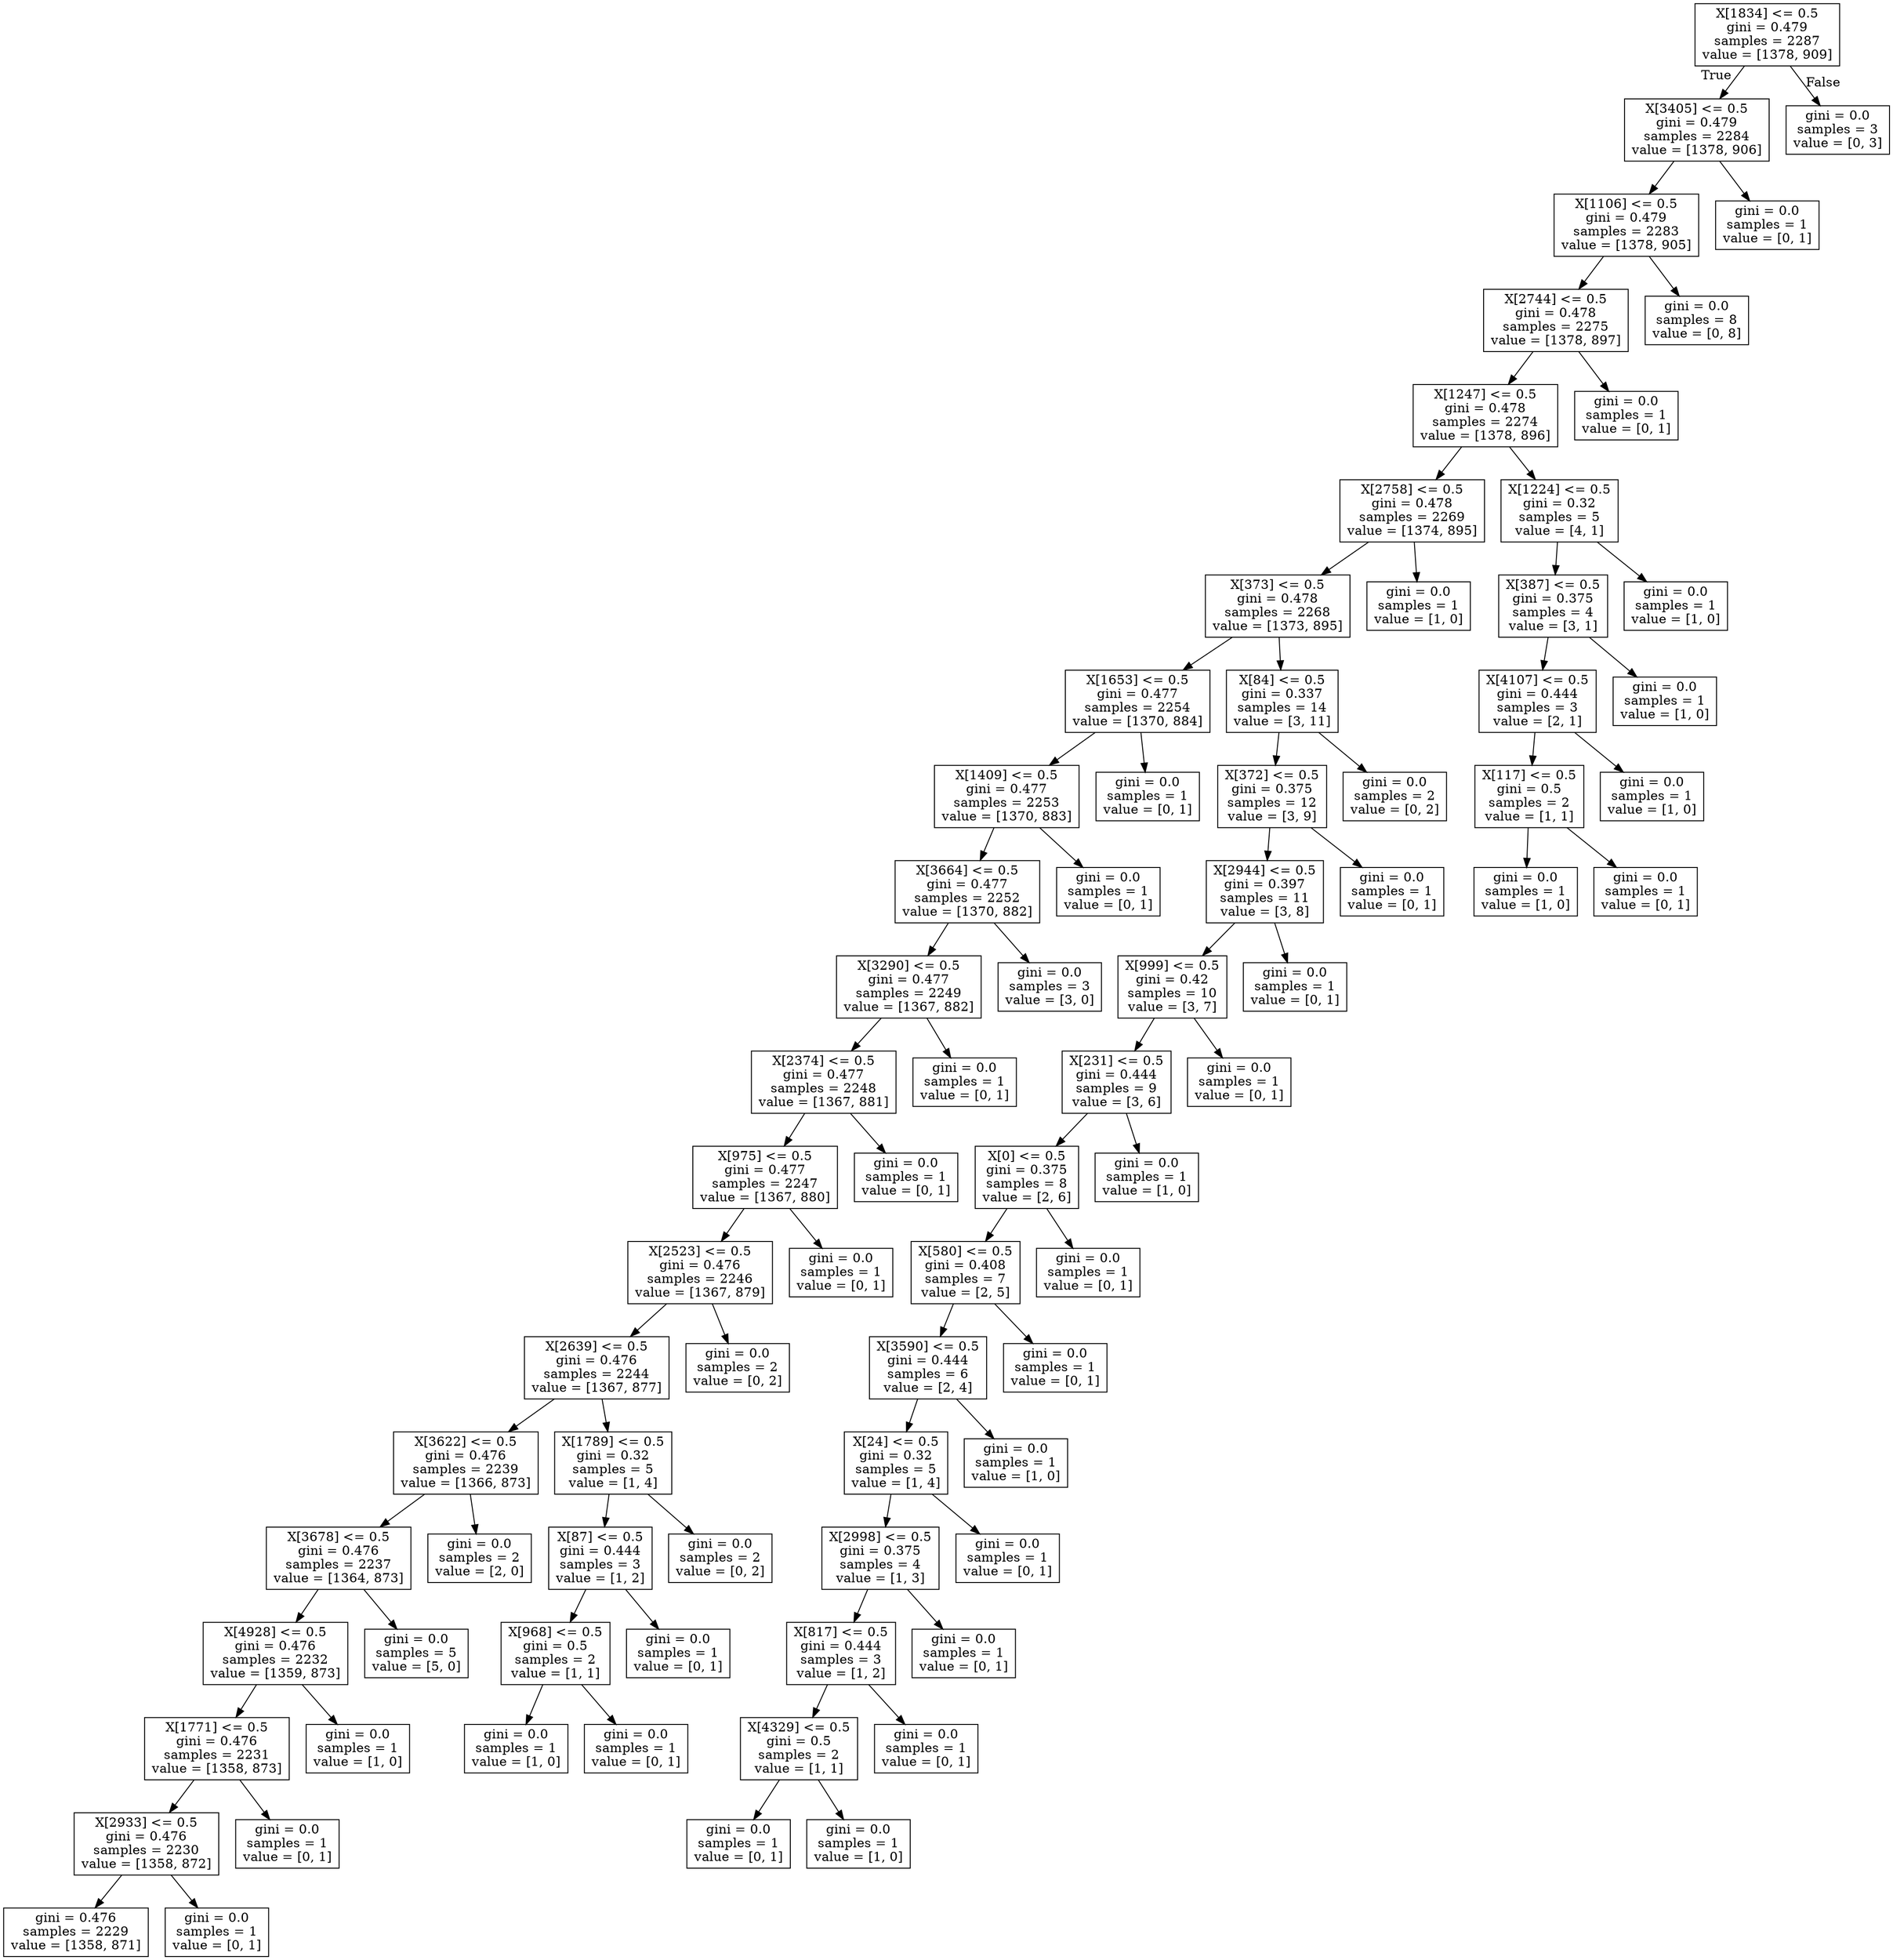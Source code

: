 digraph Tree {
node [shape=box] ;
0 [label="X[1834] <= 0.5\ngini = 0.479\nsamples = 2287\nvalue = [1378, 909]"] ;
1 [label="X[3405] <= 0.5\ngini = 0.479\nsamples = 2284\nvalue = [1378, 906]"] ;
0 -> 1 [labeldistance=2.5, labelangle=45, headlabel="True"] ;
2 [label="X[1106] <= 0.5\ngini = 0.479\nsamples = 2283\nvalue = [1378, 905]"] ;
1 -> 2 ;
3 [label="X[2744] <= 0.5\ngini = 0.478\nsamples = 2275\nvalue = [1378, 897]"] ;
2 -> 3 ;
4 [label="X[1247] <= 0.5\ngini = 0.478\nsamples = 2274\nvalue = [1378, 896]"] ;
3 -> 4 ;
5 [label="X[2758] <= 0.5\ngini = 0.478\nsamples = 2269\nvalue = [1374, 895]"] ;
4 -> 5 ;
6 [label="X[373] <= 0.5\ngini = 0.478\nsamples = 2268\nvalue = [1373, 895]"] ;
5 -> 6 ;
7 [label="X[1653] <= 0.5\ngini = 0.477\nsamples = 2254\nvalue = [1370, 884]"] ;
6 -> 7 ;
8 [label="X[1409] <= 0.5\ngini = 0.477\nsamples = 2253\nvalue = [1370, 883]"] ;
7 -> 8 ;
9 [label="X[3664] <= 0.5\ngini = 0.477\nsamples = 2252\nvalue = [1370, 882]"] ;
8 -> 9 ;
10 [label="X[3290] <= 0.5\ngini = 0.477\nsamples = 2249\nvalue = [1367, 882]"] ;
9 -> 10 ;
11 [label="X[2374] <= 0.5\ngini = 0.477\nsamples = 2248\nvalue = [1367, 881]"] ;
10 -> 11 ;
12 [label="X[975] <= 0.5\ngini = 0.477\nsamples = 2247\nvalue = [1367, 880]"] ;
11 -> 12 ;
13 [label="X[2523] <= 0.5\ngini = 0.476\nsamples = 2246\nvalue = [1367, 879]"] ;
12 -> 13 ;
14 [label="X[2639] <= 0.5\ngini = 0.476\nsamples = 2244\nvalue = [1367, 877]"] ;
13 -> 14 ;
15 [label="X[3622] <= 0.5\ngini = 0.476\nsamples = 2239\nvalue = [1366, 873]"] ;
14 -> 15 ;
16 [label="X[3678] <= 0.5\ngini = 0.476\nsamples = 2237\nvalue = [1364, 873]"] ;
15 -> 16 ;
17 [label="X[4928] <= 0.5\ngini = 0.476\nsamples = 2232\nvalue = [1359, 873]"] ;
16 -> 17 ;
18 [label="X[1771] <= 0.5\ngini = 0.476\nsamples = 2231\nvalue = [1358, 873]"] ;
17 -> 18 ;
19 [label="X[2933] <= 0.5\ngini = 0.476\nsamples = 2230\nvalue = [1358, 872]"] ;
18 -> 19 ;
20 [label="gini = 0.476\nsamples = 2229\nvalue = [1358, 871]"] ;
19 -> 20 ;
21 [label="gini = 0.0\nsamples = 1\nvalue = [0, 1]"] ;
19 -> 21 ;
22 [label="gini = 0.0\nsamples = 1\nvalue = [0, 1]"] ;
18 -> 22 ;
23 [label="gini = 0.0\nsamples = 1\nvalue = [1, 0]"] ;
17 -> 23 ;
24 [label="gini = 0.0\nsamples = 5\nvalue = [5, 0]"] ;
16 -> 24 ;
25 [label="gini = 0.0\nsamples = 2\nvalue = [2, 0]"] ;
15 -> 25 ;
26 [label="X[1789] <= 0.5\ngini = 0.32\nsamples = 5\nvalue = [1, 4]"] ;
14 -> 26 ;
27 [label="X[87] <= 0.5\ngini = 0.444\nsamples = 3\nvalue = [1, 2]"] ;
26 -> 27 ;
28 [label="X[968] <= 0.5\ngini = 0.5\nsamples = 2\nvalue = [1, 1]"] ;
27 -> 28 ;
29 [label="gini = 0.0\nsamples = 1\nvalue = [1, 0]"] ;
28 -> 29 ;
30 [label="gini = 0.0\nsamples = 1\nvalue = [0, 1]"] ;
28 -> 30 ;
31 [label="gini = 0.0\nsamples = 1\nvalue = [0, 1]"] ;
27 -> 31 ;
32 [label="gini = 0.0\nsamples = 2\nvalue = [0, 2]"] ;
26 -> 32 ;
33 [label="gini = 0.0\nsamples = 2\nvalue = [0, 2]"] ;
13 -> 33 ;
34 [label="gini = 0.0\nsamples = 1\nvalue = [0, 1]"] ;
12 -> 34 ;
35 [label="gini = 0.0\nsamples = 1\nvalue = [0, 1]"] ;
11 -> 35 ;
36 [label="gini = 0.0\nsamples = 1\nvalue = [0, 1]"] ;
10 -> 36 ;
37 [label="gini = 0.0\nsamples = 3\nvalue = [3, 0]"] ;
9 -> 37 ;
38 [label="gini = 0.0\nsamples = 1\nvalue = [0, 1]"] ;
8 -> 38 ;
39 [label="gini = 0.0\nsamples = 1\nvalue = [0, 1]"] ;
7 -> 39 ;
40 [label="X[84] <= 0.5\ngini = 0.337\nsamples = 14\nvalue = [3, 11]"] ;
6 -> 40 ;
41 [label="X[372] <= 0.5\ngini = 0.375\nsamples = 12\nvalue = [3, 9]"] ;
40 -> 41 ;
42 [label="X[2944] <= 0.5\ngini = 0.397\nsamples = 11\nvalue = [3, 8]"] ;
41 -> 42 ;
43 [label="X[999] <= 0.5\ngini = 0.42\nsamples = 10\nvalue = [3, 7]"] ;
42 -> 43 ;
44 [label="X[231] <= 0.5\ngini = 0.444\nsamples = 9\nvalue = [3, 6]"] ;
43 -> 44 ;
45 [label="X[0] <= 0.5\ngini = 0.375\nsamples = 8\nvalue = [2, 6]"] ;
44 -> 45 ;
46 [label="X[580] <= 0.5\ngini = 0.408\nsamples = 7\nvalue = [2, 5]"] ;
45 -> 46 ;
47 [label="X[3590] <= 0.5\ngini = 0.444\nsamples = 6\nvalue = [2, 4]"] ;
46 -> 47 ;
48 [label="X[24] <= 0.5\ngini = 0.32\nsamples = 5\nvalue = [1, 4]"] ;
47 -> 48 ;
49 [label="X[2998] <= 0.5\ngini = 0.375\nsamples = 4\nvalue = [1, 3]"] ;
48 -> 49 ;
50 [label="X[817] <= 0.5\ngini = 0.444\nsamples = 3\nvalue = [1, 2]"] ;
49 -> 50 ;
51 [label="X[4329] <= 0.5\ngini = 0.5\nsamples = 2\nvalue = [1, 1]"] ;
50 -> 51 ;
52 [label="gini = 0.0\nsamples = 1\nvalue = [0, 1]"] ;
51 -> 52 ;
53 [label="gini = 0.0\nsamples = 1\nvalue = [1, 0]"] ;
51 -> 53 ;
54 [label="gini = 0.0\nsamples = 1\nvalue = [0, 1]"] ;
50 -> 54 ;
55 [label="gini = 0.0\nsamples = 1\nvalue = [0, 1]"] ;
49 -> 55 ;
56 [label="gini = 0.0\nsamples = 1\nvalue = [0, 1]"] ;
48 -> 56 ;
57 [label="gini = 0.0\nsamples = 1\nvalue = [1, 0]"] ;
47 -> 57 ;
58 [label="gini = 0.0\nsamples = 1\nvalue = [0, 1]"] ;
46 -> 58 ;
59 [label="gini = 0.0\nsamples = 1\nvalue = [0, 1]"] ;
45 -> 59 ;
60 [label="gini = 0.0\nsamples = 1\nvalue = [1, 0]"] ;
44 -> 60 ;
61 [label="gini = 0.0\nsamples = 1\nvalue = [0, 1]"] ;
43 -> 61 ;
62 [label="gini = 0.0\nsamples = 1\nvalue = [0, 1]"] ;
42 -> 62 ;
63 [label="gini = 0.0\nsamples = 1\nvalue = [0, 1]"] ;
41 -> 63 ;
64 [label="gini = 0.0\nsamples = 2\nvalue = [0, 2]"] ;
40 -> 64 ;
65 [label="gini = 0.0\nsamples = 1\nvalue = [1, 0]"] ;
5 -> 65 ;
66 [label="X[1224] <= 0.5\ngini = 0.32\nsamples = 5\nvalue = [4, 1]"] ;
4 -> 66 ;
67 [label="X[387] <= 0.5\ngini = 0.375\nsamples = 4\nvalue = [3, 1]"] ;
66 -> 67 ;
68 [label="X[4107] <= 0.5\ngini = 0.444\nsamples = 3\nvalue = [2, 1]"] ;
67 -> 68 ;
69 [label="X[117] <= 0.5\ngini = 0.5\nsamples = 2\nvalue = [1, 1]"] ;
68 -> 69 ;
70 [label="gini = 0.0\nsamples = 1\nvalue = [1, 0]"] ;
69 -> 70 ;
71 [label="gini = 0.0\nsamples = 1\nvalue = [0, 1]"] ;
69 -> 71 ;
72 [label="gini = 0.0\nsamples = 1\nvalue = [1, 0]"] ;
68 -> 72 ;
73 [label="gini = 0.0\nsamples = 1\nvalue = [1, 0]"] ;
67 -> 73 ;
74 [label="gini = 0.0\nsamples = 1\nvalue = [1, 0]"] ;
66 -> 74 ;
75 [label="gini = 0.0\nsamples = 1\nvalue = [0, 1]"] ;
3 -> 75 ;
76 [label="gini = 0.0\nsamples = 8\nvalue = [0, 8]"] ;
2 -> 76 ;
77 [label="gini = 0.0\nsamples = 1\nvalue = [0, 1]"] ;
1 -> 77 ;
78 [label="gini = 0.0\nsamples = 3\nvalue = [0, 3]"] ;
0 -> 78 [labeldistance=2.5, labelangle=-45, headlabel="False"] ;
}